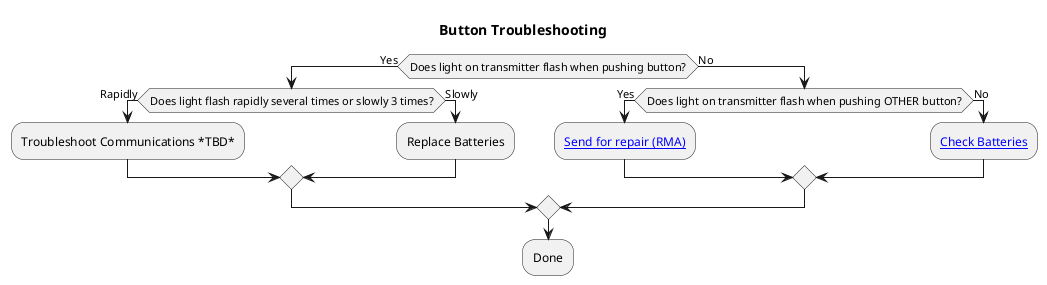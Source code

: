 @startuml
title Button Troubleshooting
if (Does light on transmitter flash when pushing button?) then (Yes)
    if (Does light flash rapidly several times or slowly 3 times?) then (Rapidly)
        :Troubleshoot Communications *TBD*;
    else (Slowly)
        :Replace Batteries;
    endif
else (No)
    if (Does light on transmitter flash when pushing OTHER button?) then (Yes)
        :[[http://rfhero.com/request-rma.php Send for repair (RMA)]];
    else (No)
        :[[batteries.html Check Batteries]];
    endif
endif
:Done;
@enduml
